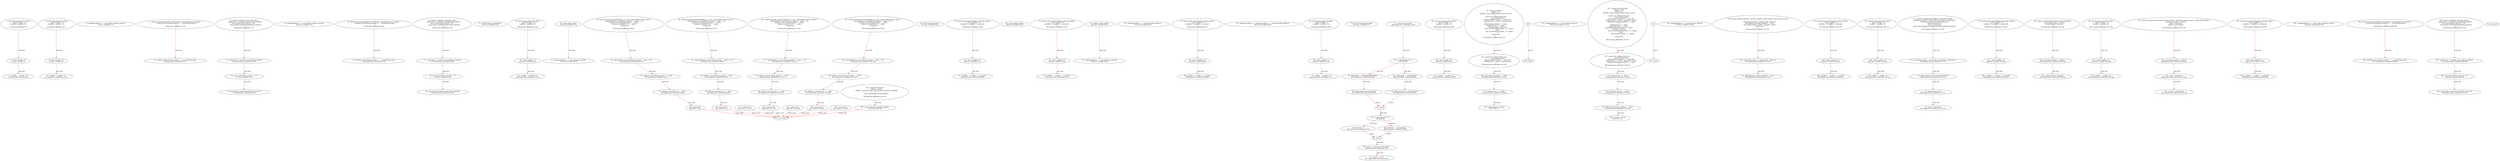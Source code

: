 digraph  {
13 [label="2_ function bug_intou27() public{\n    uint8 vundflw =0;\n    vundflw = vundflw -10;    \n}\n13-function_definition-3-6", method="bug_intou27()", type_label=function_definition];
17 [label="3_ uint8 vundflw =0;\n17-new_variable-4-4", method="bug_intou27()", type_label=new_variable];
23 [label="4_ vundflw = vundflw -10;\n23-expression_statement-5-5", method="bug_intou27()", type_label=expression_statement];
43 [label="7_ function bug_intou31() public{\n    uint8 vundflw =0;\n    vundflw = vundflw -10;    \n}\n43-function_definition-8-11", method="bug_intou31()", type_label=function_definition];
47 [label="8_ uint8 vundflw =0;\n47-new_variable-9-9", method="bug_intou31()", type_label=new_variable];
53 [label="9_ vundflw = vundflw -10;\n53-expression_statement-10-10", method="bug_intou31()", type_label=expression_statement];
73 [label="12_ mapping(address => uint) public lockTime_intou13;\n73-new_variable-13-13", method="", type_label=new_variable];
80 [label="13_ function increaseLockTime_intou13(uint _secondsToIncrease) public {\n        lockTime_intou13[msg.sender] += _secondsToIncrease;   \n    }\n80-function_definition-14-16", method="increaseLockTime_intou13(uint _secondsToIncrease)", type_label=function_definition];
88 [label="14_ lockTime_intou13[msg.sender] += _secondsToIncrease;\n88-expression_statement-15-15", method="increaseLockTime_intou13(uint _secondsToIncrease)", type_label=expression_statement];
96 [label="16_ function withdraw_intou13() public {\n        require(now > lockTime_intou13[msg.sender]);    \n        uint transferValue_intou13 = 10;           \n        msg.sender.transfer(transferValue_intou13);\n    }\n96-function_definition-17-21", method="withdraw_intou13()", type_label=function_definition];
100 [label="17_ require(now > lockTime_intou13[msg.sender]);\n100-expression_statement-18-18", method="withdraw_intou13()", type_label=expression_statement];
111 [label="18_ uint transferValue_intou13 = 10;\n111-new_variable-19-19", method="withdraw_intou13()", type_label=new_variable];
117 [label="19_ msg.sender.transfer(transferValue_intou13);\n117-expression_statement-20-20", method="withdraw_intou13()", type_label=expression_statement];
140 [label="22_ mapping(address => uint) public lockTime_intou25;\n140-new_variable-23-23", method="", type_label=new_variable];
147 [label="23_ function increaseLockTime_intou25(uint _secondsToIncrease) public {\n        lockTime_intou25[msg.sender] += _secondsToIncrease;   \n    }\n147-function_definition-24-26", method="increaseLockTime_intou25(uint _secondsToIncrease)", type_label=function_definition];
155 [label="24_ lockTime_intou25[msg.sender] += _secondsToIncrease;\n155-expression_statement-25-25", method="increaseLockTime_intou25(uint _secondsToIncrease)", type_label=expression_statement];
163 [label="26_ function withdraw_intou25() public {\n        require(now > lockTime_intou25[msg.sender]);    \n        uint transferValue_intou25 = 10;           \n        msg.sender.transfer(transferValue_intou25);\n    }\n163-function_definition-27-31", method="withdraw_intou25()", type_label=function_definition];
167 [label="27_ require(now > lockTime_intou25[msg.sender]);\n167-expression_statement-28-28", method="withdraw_intou25()", type_label=expression_statement];
178 [label="28_ uint transferValue_intou25 = 10;\n178-new_variable-29-29", method="withdraw_intou25()", type_label=new_variable];
184 [label="29_ msg.sender.transfer(transferValue_intou25);\n184-expression_statement-30-30", method="withdraw_intou25()", type_label=expression_statement];
193 [label="31_ uint256 public totalSupply;\n193-new_variable-32-32", method="", type_label=new_variable];
198 [label="32_ function bug_intou19() public{\n    uint8 vundflw =0;\n    vundflw = vundflw -10;    \n}\n198-function_definition-33-36", method="bug_intou19()", type_label=function_definition];
202 [label="33_ uint8 vundflw =0;\n202-new_variable-34-34", method="bug_intou19()", type_label=new_variable];
208 [label="34_ vundflw = vundflw -10;\n208-expression_statement-35-35", method="bug_intou19()", type_label=expression_statement];
214 [label="36_ string public name;\n214-new_variable-37-37", method="", type_label=new_variable];
219 [label="37_ mapping(address => uint) balances_intou26;\n219-new_variable-38-38", method="", type_label=new_variable];
225 [label="38_ function transfer_intou26(address _to, uint _value) public returns (bool) {\n    require(balances_intou26[msg.sender] - _value >= 0);   \n    balances_intou26[msg.sender] -= _value;   \n    balances_intou26[_to] += _value;   \n    return true;\n  }\n225-function_definition-39-44", method="transfer_intou26(address _to,uint _value)", type_label=function_definition];
241 [label="39_ require(balances_intou26[msg.sender] - _value >= 0);\n241-expression_statement-40-40", method="transfer_intou26(address _to,uint _value)", type_label=expression_statement];
254 [label="40_ balances_intou26[msg.sender] -= _value;\n254-expression_statement-41-41", method="transfer_intou26(address _to,uint _value)", type_label=expression_statement];
262 [label="41_ balances_intou26[_to] += _value;\n262-expression_statement-42-42", method="transfer_intou26(address _to,uint _value)", type_label=expression_statement];
268 [label="42_ return true;\n268-return-43-43", method="transfer_intou26(address _to,uint _value)", type_label=return];
271 [label="44_ uint8 public decimals;\n271-new_variable-45-45", method="", type_label=new_variable];
276 [label="45_ function bug_intou20(uint8 p_intou20) public{\n    uint8 vundflw1=0;\n    vundflw1 = vundflw1 + p_intou20;    \n}\n276-function_definition-46-49", method="bug_intou20(uint8 p_intou20)", type_label=function_definition];
284 [label="46_ uint8 vundflw1=0;\n284-new_variable-47-47", method="bug_intou20(uint8 p_intou20)", type_label=new_variable];
290 [label="47_ vundflw1 = vundflw1 + p_intou20;\n290-expression_statement-48-48", method="bug_intou20(uint8 p_intou20)", type_label=expression_statement];
296 [label="49_ string public symbol;\n296-new_variable-50-50", method="", type_label=new_variable];
301 [label="50_ function bug_intou32(uint8 p_intou32) public{\n    uint8 vundflw1=0;\n    vundflw1 = vundflw1 + p_intou32;    \n}\n301-function_definition-51-54", method="bug_intou32(uint8 p_intou32)", type_label=function_definition];
309 [label="51_ uint8 vundflw1=0;\n309-new_variable-52-52", method="bug_intou32(uint8 p_intou32)", type_label=new_variable];
315 [label="52_ vundflw1 = vundflw1 + p_intou32;\n315-expression_statement-53-53", method="bug_intou32(uint8 p_intou32)", type_label=expression_statement];
321 [label="54_ address public owner;\n321-new_variable-55-55", method="", type_label=new_variable];
326 [label="55_ mapping(address => uint) balances_intou38;\n326-new_variable-56-56", method="", type_label=new_variable];
332 [label="56_ function transfer_intou38(address _to, uint _value) public returns (bool) {\n    require(balances_intou38[msg.sender] - _value >= 0);   \n    balances_intou38[msg.sender] -= _value;   \n    balances_intou38[_to] += _value;   \n    return true;\n  }\n332-function_definition-57-62", method="transfer_intou38(address _to,uint _value)", type_label=function_definition];
348 [label="57_ require(balances_intou38[msg.sender] - _value >= 0);\n348-expression_statement-58-58", method="transfer_intou38(address _to,uint _value)", type_label=expression_statement];
361 [label="58_ balances_intou38[msg.sender] -= _value;\n361-expression_statement-59-59", method="transfer_intou38(address _to,uint _value)", type_label=expression_statement];
369 [label="59_ balances_intou38[_to] += _value;\n369-expression_statement-60-60", method="transfer_intou38(address _to,uint _value)", type_label=expression_statement];
375 [label="60_ return true;\n375-return-61-61", method="transfer_intou38(address _to,uint _value)", type_label=return];
378 [label="62_ mapping (address => uint256) public balances;\n378-new_variable-63-63", method="", type_label=new_variable];
385 [label="63_ function bug_intou4(uint8 p_intou4) public{\n    uint8 vundflw1=0;\n    vundflw1 = vundflw1 + p_intou4;    \n}\n385-function_definition-64-67", method="bug_intou4(uint8 p_intou4)", type_label=function_definition];
393 [label="64_ uint8 vundflw1=0;\n393-new_variable-65-65", method="bug_intou4(uint8 p_intou4)", type_label=new_variable];
399 [label="65_ vundflw1 = vundflw1 + p_intou4;\n399-expression_statement-66-66", method="bug_intou4(uint8 p_intou4)", type_label=expression_statement];
405 [label="67_ mapping (address => mapping (address => uint256)) public allowed;\n405-new_variable-68-68", method="", type_label=new_variable];
414 [label="68_ function bug_intou7() public{\n    uint8 vundflw =0;\n    vundflw = vundflw -10;    \n}\n414-function_definition-69-72", method="bug_intou7()", type_label=function_definition];
418 [label="69_ uint8 vundflw =0;\n418-new_variable-70-70", method="bug_intou7()", type_label=new_variable];
424 [label="70_ vundflw = vundflw -10;\n424-expression_statement-71-71", method="bug_intou7()", type_label=expression_statement];
430 [label="72_ bool isTransPaused=false;\n430-new_variable-73-73", method="", type_label=new_variable];
446 [label="77_ owner=msg.sender;\n446-expression_statement-78-78", method="", type_label=expression_statement];
452 [label="78_ if__initialAmount<=0\n452-if-79-85", method="", type_label=if];
1602 [label="78_ end_if", method="", type_label=end_if];
457 [label="79_ totalSupply = 100000000000000000;\n457-expression_statement-80-80", method="", type_label=expression_statement];
461 [label="80_ balances[owner]=totalSupply;\n461-expression_statement-81-81", method="", type_label=expression_statement];
468 [label="82_ totalSupply = _initialAmount;\n468-expression_statement-83-83", method="", type_label=expression_statement];
472 [label="83_ balances[owner]=_initialAmount;\n472-expression_statement-84-84", method="", type_label=expression_statement];
478 [label="85_ if__decimalUnits<=0\n478-if-86-90", method="", type_label=if];
1628 [label="85_ end_if", method="", type_label=end_if];
483 [label="86_ decimals=2;\n483-expression_statement-87-87", method="", type_label=expression_statement];
488 [label="88_ decimals = _decimalUnits;\n488-expression_statement-89-89", method="", type_label=expression_statement];
492 [label="90_ name = \"CareerOn Chain Token\";\n492-expression_statement-91-91", method="", type_label=expression_statement];
497 [label="91_ symbol = \"COT\";\n497-expression_statement-92-92", method="", type_label=expression_statement];
502 [label="93_ function bug_intou23() public{\n    uint8 vundflw =0;\n    vundflw = vundflw -10;    \n}\n502-function_definition-94-97", method="bug_intou23()", type_label=function_definition];
506 [label="94_ uint8 vundflw =0;\n506-new_variable-95-95", method="bug_intou23()", type_label=new_variable];
512 [label="95_ vundflw = vundflw -10;\n512-expression_statement-96-96", method="bug_intou23()", type_label=expression_statement];
518 [label="97_ function transfer(\n        address _to, \n        uint256 _value) public returns (bool success) \n    {\n        assert(_to!=address(this) && \n                !isTransPaused &&\n                balances[msg.sender] >= _value &&\n                balances[_to] + _value > balances[_to]\n        );\n        balances[msg.sender] -= _value; \n        balances[_to] += _value; \n		if(msg.sender==owner){\n			emit Transfer(address(this), _to, _value); \n		}else{\n			emit Transfer(msg.sender, _to, _value); \n		}\n        return true;\n    }\n518-function_definition-98-115", method="transfer(address _to,uint256 _value)", type_label=function_definition];
535 [label="101_ assert(_to!=address(this) && \n                !isTransPaused &&\n                balances[msg.sender] >= _value &&\n                balances[_to] + _value > balances[_to]\n        );\n535-expression_statement-102-106", method="transfer(address _to,uint256 _value)", type_label=expression_statement];
565 [label="106_ balances[msg.sender] -= _value;\n565-expression_statement-107-107", method="transfer(address _to,uint256 _value)", type_label=expression_statement];
573 [label="107_ balances[_to] += _value;\n573-expression_statement-108-108", method="transfer(address _to,uint256 _value)", type_label=expression_statement];
579 [label="108_ if_msg.sender==owner\n579-if-109-113", method="transfer(address _to,uint256 _value)", type_label=if];
1729 [label="108_ end_if", method="transfer(address _to,uint256 _value)", type_label=end_if];
607 [label="113_ return true;\n607-return-114-114", method="transfer(address _to,uint256 _value)", type_label=return];
610 [label="115_ mapping(address => uint) balances_intou14;\n610-new_variable-116-116", method="", type_label=new_variable];
616 [label="116_ function transfer_intou14(address _to, uint _value) public returns (bool) {\n    require(balances_intou14[msg.sender] - _value >= 0);   \n    balances_intou14[msg.sender] -= _value;   \n    balances_intou14[_to] += _value;   \n    return true;\n  }\n616-function_definition-117-122", method="transfer_intou14(address _to,uint _value)", type_label=function_definition];
632 [label="117_ require(balances_intou14[msg.sender] - _value >= 0);\n632-expression_statement-118-118", method="transfer_intou14(address _to,uint _value)", type_label=expression_statement];
645 [label="118_ balances_intou14[msg.sender] -= _value;\n645-expression_statement-119-119", method="transfer_intou14(address _to,uint _value)", type_label=expression_statement];
653 [label="119_ balances_intou14[_to] += _value;\n653-expression_statement-120-120", method="transfer_intou14(address _to,uint _value)", type_label=expression_statement];
659 [label="120_ return true;\n659-return-121-121", method="transfer_intou14(address _to,uint _value)", type_label=return];
662 [label="122_ function transferFrom(\n        address _from, \n        address _to, \n        uint256 _value) public returns (bool success) \n    {\n        assert(_to!=address(this) && \n                !isTransPaused &&\n                balances[msg.sender] >= _value &&\n                balances[_to] + _value > balances[_to] &&\n                allowed[_from][msg.sender] >= _value\n        );\n        balances[_to] += _value; \n        balances[_from] -= _value;  \n        allowed[_from][msg.sender] -= _value; \n        if(_from==owner){\n			emit Transfer(address(this), _to, _value); \n		}else{\n			emit Transfer(_from, _to, _value); \n		}\n        return true;\n    }\n662-function_definition-123-143", method="transferFrom(address _from,address _to,uint256 _value)", type_label=function_definition];
683 [label="127_ assert(_to!=address(this) && \n                !isTransPaused &&\n                balances[msg.sender] >= _value &&\n                balances[_to] + _value > balances[_to] &&\n                allowed[_from][msg.sender] >= _value\n        );\n683-expression_statement-128-133", method="transferFrom(address _from,address _to,uint256 _value)", type_label=expression_statement];
723 [label="133_ balances[_to] += _value;\n723-expression_statement-134-134", method="transferFrom(address _from,address _to,uint256 _value)", type_label=expression_statement];
729 [label="134_ balances[_from] -= _value;\n729-expression_statement-135-135", method="transferFrom(address _from,address _to,uint256 _value)", type_label=expression_statement];
735 [label="135_ allowed[_from][msg.sender] -= _value;\n735-expression_statement-136-136", method="transferFrom(address _from,address _to,uint256 _value)", type_label=expression_statement];
745 [label="136_ if__from==owner\n745-if-137-141", method="transferFrom(address _from,address _to,uint256 _value)", type_label=if];
1895 [label="136_ end_if", method="transferFrom(address _from,address _to,uint256 _value)", type_label=end_if];
769 [label="141_ return true;\n769-return-142-142", method="transferFrom(address _from,address _to,uint256 _value)", type_label=return];
772 [label="143_ mapping(address => uint) balances_intou30;\n772-new_variable-144-144", method="", type_label=new_variable];
778 [label="144_ function transfer_intou30(address _to, uint _value) public returns (bool) {\n    require(balances_intou30[msg.sender] - _value >= 0);   \n    balances_intou30[msg.sender] -= _value;   \n    balances_intou30[_to] += _value;   \n    return true;\n  }\n778-function_definition-145-150", method="transfer_intou30(address _to,uint _value)", type_label=function_definition];
794 [label="145_ require(balances_intou30[msg.sender] - _value >= 0);\n794-expression_statement-146-146", method="transfer_intou30(address _to,uint _value)", type_label=expression_statement];
807 [label="146_ balances_intou30[msg.sender] -= _value;\n807-expression_statement-147-147", method="transfer_intou30(address _to,uint _value)", type_label=expression_statement];
815 [label="147_ balances_intou30[_to] += _value;\n815-expression_statement-148-148", method="transfer_intou30(address _to,uint _value)", type_label=expression_statement];
821 [label="148_ return true;\n821-return-149-149", method="transfer_intou30(address _to,uint _value)", type_label=return];
824 [label="150_ function approve(address _spender, uint256 _value) public returns (bool success) \n    { \n        assert(msg.sender!=_spender && _value>0);\n        allowed[msg.sender][_spender] = _value;\n        emit Approval(msg.sender, _spender, _value);\n        return true;\n    }\n824-function_definition-151-157", method="approve(address _spender,uint256 _value)", type_label=function_definition];
841 [label="152_ assert(msg.sender!=_spender && _value>0);\n841-expression_statement-153-153", method="approve(address _spender,uint256 _value)", type_label=expression_statement];
854 [label="153_ allowed[msg.sender][_spender] = _value;\n854-expression_statement-154-154", method="approve(address _spender,uint256 _value)", type_label=expression_statement];
874 [label="155_ return true;\n874-return-156-156", method="approve(address _spender,uint256 _value)", type_label=return];
877 [label="157_ function bug_intou8(uint8 p_intou8) public{\n    uint8 vundflw1=0;\n    vundflw1 = vundflw1 + p_intou8;    \n}\n877-function_definition-158-161", method="bug_intou8(uint8 p_intou8)", type_label=function_definition];
885 [label="158_ uint8 vundflw1=0;\n885-new_variable-159-159", method="bug_intou8(uint8 p_intou8)", type_label=new_variable];
891 [label="159_ vundflw1 = vundflw1 + p_intou8;\n891-expression_statement-160-160", method="bug_intou8(uint8 p_intou8)", type_label=expression_statement];
897 [label="161_ function allowance(\n        address _owner, \n        address _spender) public view returns (uint256 remaining) \n    {\n        return allowed[_owner][_spender]; \n    }\n897-function_definition-162-167", method="allowance(address _owner,address _spender)", type_label=function_definition];
915 [label="165_ return allowed[_owner][_spender];\n915-return-166-166", method="allowance(address _owner,address _spender)", type_label=return];
921 [label="167_ function bug_intou39() public{\n    uint8 vundflw =0;\n    vundflw = vundflw -10;    \n}\n921-function_definition-168-171", method="bug_intou39()", type_label=function_definition];
925 [label="168_ uint8 vundflw =0;\n925-new_variable-169-169", method="bug_intou39()", type_label=new_variable];
931 [label="169_ vundflw = vundflw -10;\n931-expression_statement-170-170", method="bug_intou39()", type_label=expression_statement];
937 [label="171_ function changeOwner(address newOwner) public{\n        assert(msg.sender==owner && msg.sender!=newOwner);\n        balances[newOwner]=balances[owner];\n        balances[owner]=0;\n        owner=newOwner;\n        emit OwnerChang(msg.sender,newOwner,balances[owner]); \n    }\n937-function_definition-172-178", method="changeOwner(address newOwner)", type_label=function_definition];
945 [label="172_ assert(msg.sender==owner && msg.sender!=newOwner);\n945-expression_statement-173-173", method="changeOwner(address newOwner)", type_label=expression_statement];
960 [label="173_ balances[newOwner]=balances[owner];\n960-expression_statement-174-174", method="changeOwner(address newOwner)", type_label=expression_statement];
968 [label="174_ balances[owner]=0;\n968-expression_statement-175-175", method="changeOwner(address newOwner)", type_label=expression_statement];
974 [label="175_ owner=newOwner;\n974-expression_statement-176-176", method="changeOwner(address newOwner)", type_label=expression_statement];
990 [label="178_ function bug_intou36(uint8 p_intou36) public{\n    uint8 vundflw1=0;\n    vundflw1 = vundflw1 + p_intou36;    \n}\n990-function_definition-179-182", method="bug_intou36(uint8 p_intou36)", type_label=function_definition];
998 [label="179_ uint8 vundflw1=0;\n998-new_variable-180-180", method="bug_intou36(uint8 p_intou36)", type_label=new_variable];
1004 [label="180_ vundflw1 = vundflw1 + p_intou36;\n1004-expression_statement-181-181", method="bug_intou36(uint8 p_intou36)", type_label=expression_statement];
1010 [label="182_ function setPauseStatus(bool isPaused)public{\n        assert(msg.sender==owner);\n        isTransPaused=isPaused;\n    }\n1010-function_definition-183-186", method="setPauseStatus(bool isPaused)", type_label=function_definition];
1018 [label="183_ assert(msg.sender==owner);\n1018-expression_statement-184-184", method="setPauseStatus(bool isPaused)", type_label=expression_statement];
1027 [label="184_ isTransPaused=isPaused;\n1027-expression_statement-185-185", method="setPauseStatus(bool isPaused)", type_label=expression_statement];
1031 [label="186_ function bug_intou35() public{\n    uint8 vundflw =0;\n    vundflw = vundflw -10;    \n}\n1031-function_definition-187-190", method="bug_intou35()", type_label=function_definition];
1035 [label="187_ uint8 vundflw =0;\n1035-new_variable-188-188", method="bug_intou35()", type_label=new_variable];
1041 [label="188_ vundflw = vundflw -10;\n1041-expression_statement-189-189", method="bug_intou35()", type_label=expression_statement];
1047 [label="190_ function changeContractName(string memory _newName,string memory _newSymbol) public {\n        assert(msg.sender==owner);\n        name=_newName;\n        symbol=_newSymbol;\n    }\n1047-function_definition-191-195", method="changeContractName(string memory _newName,string memory _newSymbol)", type_label=function_definition];
1059 [label="191_ assert(msg.sender==owner);\n1059-expression_statement-192-192", method="changeContractName(string memory _newName,string memory _newSymbol)", type_label=expression_statement];
1068 [label="192_ name=_newName;\n1068-expression_statement-193-193", method="changeContractName(string memory _newName,string memory _newSymbol)", type_label=expression_statement];
1072 [label="193_ symbol=_newSymbol;\n1072-expression_statement-194-194", method="changeContractName(string memory _newName,string memory _newSymbol)", type_label=expression_statement];
1076 [label="195_ function bug_intou40(uint8 p_intou40) public{\n    uint8 vundflw1=0;\n    vundflw1 = vundflw1 + p_intou40;    \n}\n1076-function_definition-196-199", method="bug_intou40(uint8 p_intou40)", type_label=function_definition];
1084 [label="196_ uint8 vundflw1=0;\n1084-new_variable-197-197", method="bug_intou40(uint8 p_intou40)", type_label=new_variable];
1090 [label="197_ vundflw1 = vundflw1 + p_intou40;\n1090-expression_statement-198-198", method="bug_intou40(uint8 p_intou40)", type_label=expression_statement];
1102 [label="202_ mapping(address => uint) public lockTime_intou33;\n1102-new_variable-203-203", method="", type_label=new_variable];
1109 [label="203_ function increaseLockTime_intou33(uint _secondsToIncrease) public {\n        lockTime_intou33[msg.sender] += _secondsToIncrease;   \n    }\n1109-function_definition-204-206", method="increaseLockTime_intou33(uint _secondsToIncrease)", type_label=function_definition];
1117 [label="204_ lockTime_intou33[msg.sender] += _secondsToIncrease;\n1117-expression_statement-205-205", method="increaseLockTime_intou33(uint _secondsToIncrease)", type_label=expression_statement];
1125 [label="206_ function withdraw_intou33() public {\n        require(now > lockTime_intou33[msg.sender]);    \n        uint transferValue_intou33 = 10;           \n        msg.sender.transfer(transferValue_intou33);\n    }\n1125-function_definition-207-211", method="withdraw_intou33()", type_label=function_definition];
1129 [label="207_ require(now > lockTime_intou33[msg.sender]);\n1129-expression_statement-208-208", method="withdraw_intou33()", type_label=expression_statement];
1140 [label="208_ uint transferValue_intou33 = 10;\n1140-new_variable-209-209", method="withdraw_intou33()", type_label=new_variable];
1146 [label="209_ msg.sender.transfer(transferValue_intou33);\n1146-expression_statement-210-210", method="withdraw_intou33()", type_label=expression_statement];
1 [label="0_ start_node", method="", type_label=start];
2 [label="0_ exit_node", method="", type_label=exit];
597;
761;
13 -> 17  [color=red, controlflow_type=next_line, edge_type=CFG_edge, key=0, label=next_line];
17 -> 23  [color=red, controlflow_type=next_line, edge_type=CFG_edge, key=0, label=next_line];
43 -> 47  [color=red, controlflow_type=next_line, edge_type=CFG_edge, key=0, label=next_line];
47 -> 53  [color=red, controlflow_type=next_line, edge_type=CFG_edge, key=0, label=next_line];
80 -> 88  [color=red, controlflow_type=next_line, edge_type=CFG_edge, key=0, label=next_line];
96 -> 100  [color=red, controlflow_type=next_line, edge_type=CFG_edge, key=0, label=next_line];
100 -> 111  [color=red, controlflow_type=next_line, edge_type=CFG_edge, key=0, label=next_line];
111 -> 117  [color=red, controlflow_type=next_line, edge_type=CFG_edge, key=0, label=next_line];
147 -> 155  [color=red, controlflow_type=next_line, edge_type=CFG_edge, key=0, label=next_line];
163 -> 167  [color=red, controlflow_type=next_line, edge_type=CFG_edge, key=0, label=next_line];
167 -> 178  [color=red, controlflow_type=next_line, edge_type=CFG_edge, key=0, label=next_line];
178 -> 184  [color=red, controlflow_type=next_line, edge_type=CFG_edge, key=0, label=next_line];
198 -> 202  [color=red, controlflow_type=next_line, edge_type=CFG_edge, key=0, label=next_line];
202 -> 208  [color=red, controlflow_type=next_line, edge_type=CFG_edge, key=0, label=next_line];
214 -> 219  [color=red, controlflow_type=next_line, edge_type=CFG_edge, key=0, label=next_line];
225 -> 241  [color=red, controlflow_type=next_line, edge_type=CFG_edge, key=0, label=next_line];
241 -> 254  [color=red, controlflow_type=next_line, edge_type=CFG_edge, key=0, label=next_line];
254 -> 262  [color=red, controlflow_type=next_line, edge_type=CFG_edge, key=0, label=next_line];
262 -> 268  [color=red, controlflow_type=next_line, edge_type=CFG_edge, key=0, label=next_line];
268 -> 2  [color=red, controlflow_type=return_exit, edge_type=CFG_edge, key=0, label=return_exit];
276 -> 284  [color=red, controlflow_type=next_line, edge_type=CFG_edge, key=0, label=next_line];
284 -> 290  [color=red, controlflow_type=next_line, edge_type=CFG_edge, key=0, label=next_line];
301 -> 309  [color=red, controlflow_type=next_line, edge_type=CFG_edge, key=0, label=next_line];
309 -> 315  [color=red, controlflow_type=next_line, edge_type=CFG_edge, key=0, label=next_line];
321 -> 326  [color=red, controlflow_type=next_line, edge_type=CFG_edge, key=0, label=next_line];
332 -> 348  [color=red, controlflow_type=next_line, edge_type=CFG_edge, key=0, label=next_line];
348 -> 361  [color=red, controlflow_type=next_line, edge_type=CFG_edge, key=0, label=next_line];
361 -> 369  [color=red, controlflow_type=next_line, edge_type=CFG_edge, key=0, label=next_line];
369 -> 375  [color=red, controlflow_type=next_line, edge_type=CFG_edge, key=0, label=next_line];
375 -> 2  [color=red, controlflow_type=return_exit, edge_type=CFG_edge, key=0, label=return_exit];
385 -> 393  [color=red, controlflow_type=next_line, edge_type=CFG_edge, key=0, label=next_line];
393 -> 399  [color=red, controlflow_type=next_line, edge_type=CFG_edge, key=0, label=next_line];
414 -> 418  [color=red, controlflow_type=next_line, edge_type=CFG_edge, key=0, label=next_line];
418 -> 424  [color=red, controlflow_type=next_line, edge_type=CFG_edge, key=0, label=next_line];
446 -> 452  [color=red, controlflow_type=next_line, edge_type=CFG_edge, key=0, label=next_line];
452 -> 457  [color=red, controlflow_type=pos_next, edge_type=CFG_edge, key=0, label=pos_next];
452 -> 468  [color=red, controlflow_type=neg_next, edge_type=CFG_edge, key=0, label=neg_next];
1602 -> 478  [color=red, controlflow_type=next_line, edge_type=CFG_edge, key=0, label=next_line];
457 -> 461  [color=red, controlflow_type=next_line, edge_type=CFG_edge, key=0, label=next_line];
461 -> 1602  [color=red, controlflow_type=end_if, edge_type=CFG_edge, key=0, label=end_if];
468 -> 472  [color=red, controlflow_type=next_line, edge_type=CFG_edge, key=0, label=next_line];
472 -> 1602  [color=red, controlflow_type=end_if, edge_type=CFG_edge, key=0, label=end_if];
478 -> 483  [color=red, controlflow_type=pos_next, edge_type=CFG_edge, key=0, label=pos_next];
478 -> 488  [color=red, controlflow_type=neg_next, edge_type=CFG_edge, key=0, label=neg_next];
1628 -> 492  [color=red, controlflow_type=next_line, edge_type=CFG_edge, key=0, label=next_line];
483 -> 1628  [color=red, controlflow_type=end_if, edge_type=CFG_edge, key=0, label=end_if];
488 -> 1628  [color=red, controlflow_type=end_if, edge_type=CFG_edge, key=0, label=end_if];
492 -> 497  [color=red, controlflow_type=next_line, edge_type=CFG_edge, key=0, label=next_line];
502 -> 506  [color=red, controlflow_type=next_line, edge_type=CFG_edge, key=0, label=next_line];
506 -> 512  [color=red, controlflow_type=next_line, edge_type=CFG_edge, key=0, label=next_line];
518 -> 535  [color=red, controlflow_type=next_line, edge_type=CFG_edge, key=0, label=next_line];
535 -> 565  [color=red, controlflow_type=next_line, edge_type=CFG_edge, key=0, label=next_line];
565 -> 573  [color=red, controlflow_type=next_line, edge_type=CFG_edge, key=0, label=next_line];
573 -> 579  [color=red, controlflow_type=next_line, edge_type=CFG_edge, key=0, label=next_line];
607 -> 2  [color=red, controlflow_type=return_exit, edge_type=CFG_edge, key=0, label=return_exit];
616 -> 632  [color=red, controlflow_type=next_line, edge_type=CFG_edge, key=0, label=next_line];
632 -> 645  [color=red, controlflow_type=next_line, edge_type=CFG_edge, key=0, label=next_line];
645 -> 653  [color=red, controlflow_type=next_line, edge_type=CFG_edge, key=0, label=next_line];
653 -> 659  [color=red, controlflow_type=next_line, edge_type=CFG_edge, key=0, label=next_line];
659 -> 2  [color=red, controlflow_type=return_exit, edge_type=CFG_edge, key=0, label=return_exit];
662 -> 683  [color=red, controlflow_type=next_line, edge_type=CFG_edge, key=0, label=next_line];
683 -> 723  [color=red, controlflow_type=next_line, edge_type=CFG_edge, key=0, label=next_line];
723 -> 729  [color=red, controlflow_type=next_line, edge_type=CFG_edge, key=0, label=next_line];
729 -> 735  [color=red, controlflow_type=next_line, edge_type=CFG_edge, key=0, label=next_line];
735 -> 745  [color=red, controlflow_type=next_line, edge_type=CFG_edge, key=0, label=next_line];
769 -> 2  [color=red, controlflow_type=return_exit, edge_type=CFG_edge, key=0, label=return_exit];
778 -> 794  [color=red, controlflow_type=next_line, edge_type=CFG_edge, key=0, label=next_line];
794 -> 807  [color=red, controlflow_type=next_line, edge_type=CFG_edge, key=0, label=next_line];
807 -> 815  [color=red, controlflow_type=next_line, edge_type=CFG_edge, key=0, label=next_line];
815 -> 821  [color=red, controlflow_type=next_line, edge_type=CFG_edge, key=0, label=next_line];
821 -> 2  [color=red, controlflow_type=return_exit, edge_type=CFG_edge, key=0, label=return_exit];
824 -> 841  [color=red, controlflow_type=next_line, edge_type=CFG_edge, key=0, label=next_line];
841 -> 854  [color=red, controlflow_type=next_line, edge_type=CFG_edge, key=0, label=next_line];
874 -> 2  [color=red, controlflow_type=return_exit, edge_type=CFG_edge, key=0, label=return_exit];
877 -> 885  [color=red, controlflow_type=next_line, edge_type=CFG_edge, key=0, label=next_line];
885 -> 891  [color=red, controlflow_type=next_line, edge_type=CFG_edge, key=0, label=next_line];
897 -> 915  [color=red, controlflow_type=next_line, edge_type=CFG_edge, key=0, label=next_line];
915 -> 2  [color=red, controlflow_type=return_exit, edge_type=CFG_edge, key=0, label=return_exit];
921 -> 925  [color=red, controlflow_type=next_line, edge_type=CFG_edge, key=0, label=next_line];
925 -> 931  [color=red, controlflow_type=next_line, edge_type=CFG_edge, key=0, label=next_line];
937 -> 945  [color=red, controlflow_type=next_line, edge_type=CFG_edge, key=0, label=next_line];
945 -> 960  [color=red, controlflow_type=next_line, edge_type=CFG_edge, key=0, label=next_line];
960 -> 968  [color=red, controlflow_type=next_line, edge_type=CFG_edge, key=0, label=next_line];
968 -> 974  [color=red, controlflow_type=next_line, edge_type=CFG_edge, key=0, label=next_line];
990 -> 998  [color=red, controlflow_type=next_line, edge_type=CFG_edge, key=0, label=next_line];
998 -> 1004  [color=red, controlflow_type=next_line, edge_type=CFG_edge, key=0, label=next_line];
1010 -> 1018  [color=red, controlflow_type=next_line, edge_type=CFG_edge, key=0, label=next_line];
1018 -> 1027  [color=red, controlflow_type=next_line, edge_type=CFG_edge, key=0, label=next_line];
1031 -> 1035  [color=red, controlflow_type=next_line, edge_type=CFG_edge, key=0, label=next_line];
1035 -> 1041  [color=red, controlflow_type=next_line, edge_type=CFG_edge, key=0, label=next_line];
1047 -> 1059  [color=red, controlflow_type=next_line, edge_type=CFG_edge, key=0, label=next_line];
1059 -> 1068  [color=red, controlflow_type=next_line, edge_type=CFG_edge, key=0, label=next_line];
1068 -> 1072  [color=red, controlflow_type=next_line, edge_type=CFG_edge, key=0, label=next_line];
1076 -> 1084  [color=red, controlflow_type=next_line, edge_type=CFG_edge, key=0, label=next_line];
1084 -> 1090  [color=red, controlflow_type=next_line, edge_type=CFG_edge, key=0, label=next_line];
1109 -> 1117  [color=red, controlflow_type=next_line, edge_type=CFG_edge, key=0, label=next_line];
1125 -> 1129  [color=red, controlflow_type=next_line, edge_type=CFG_edge, key=0, label=next_line];
1129 -> 1140  [color=red, controlflow_type=next_line, edge_type=CFG_edge, key=0, label=next_line];
1140 -> 1146  [color=red, controlflow_type=next_line, edge_type=CFG_edge, key=0, label=next_line];
597 -> 1729  [color=red, controlflow_type=end_if, edge_type=CFG_edge, key=0, label=end_if];
761 -> 1895  [color=red, controlflow_type=end_if, edge_type=CFG_edge, key=0, label=end_if];
}
